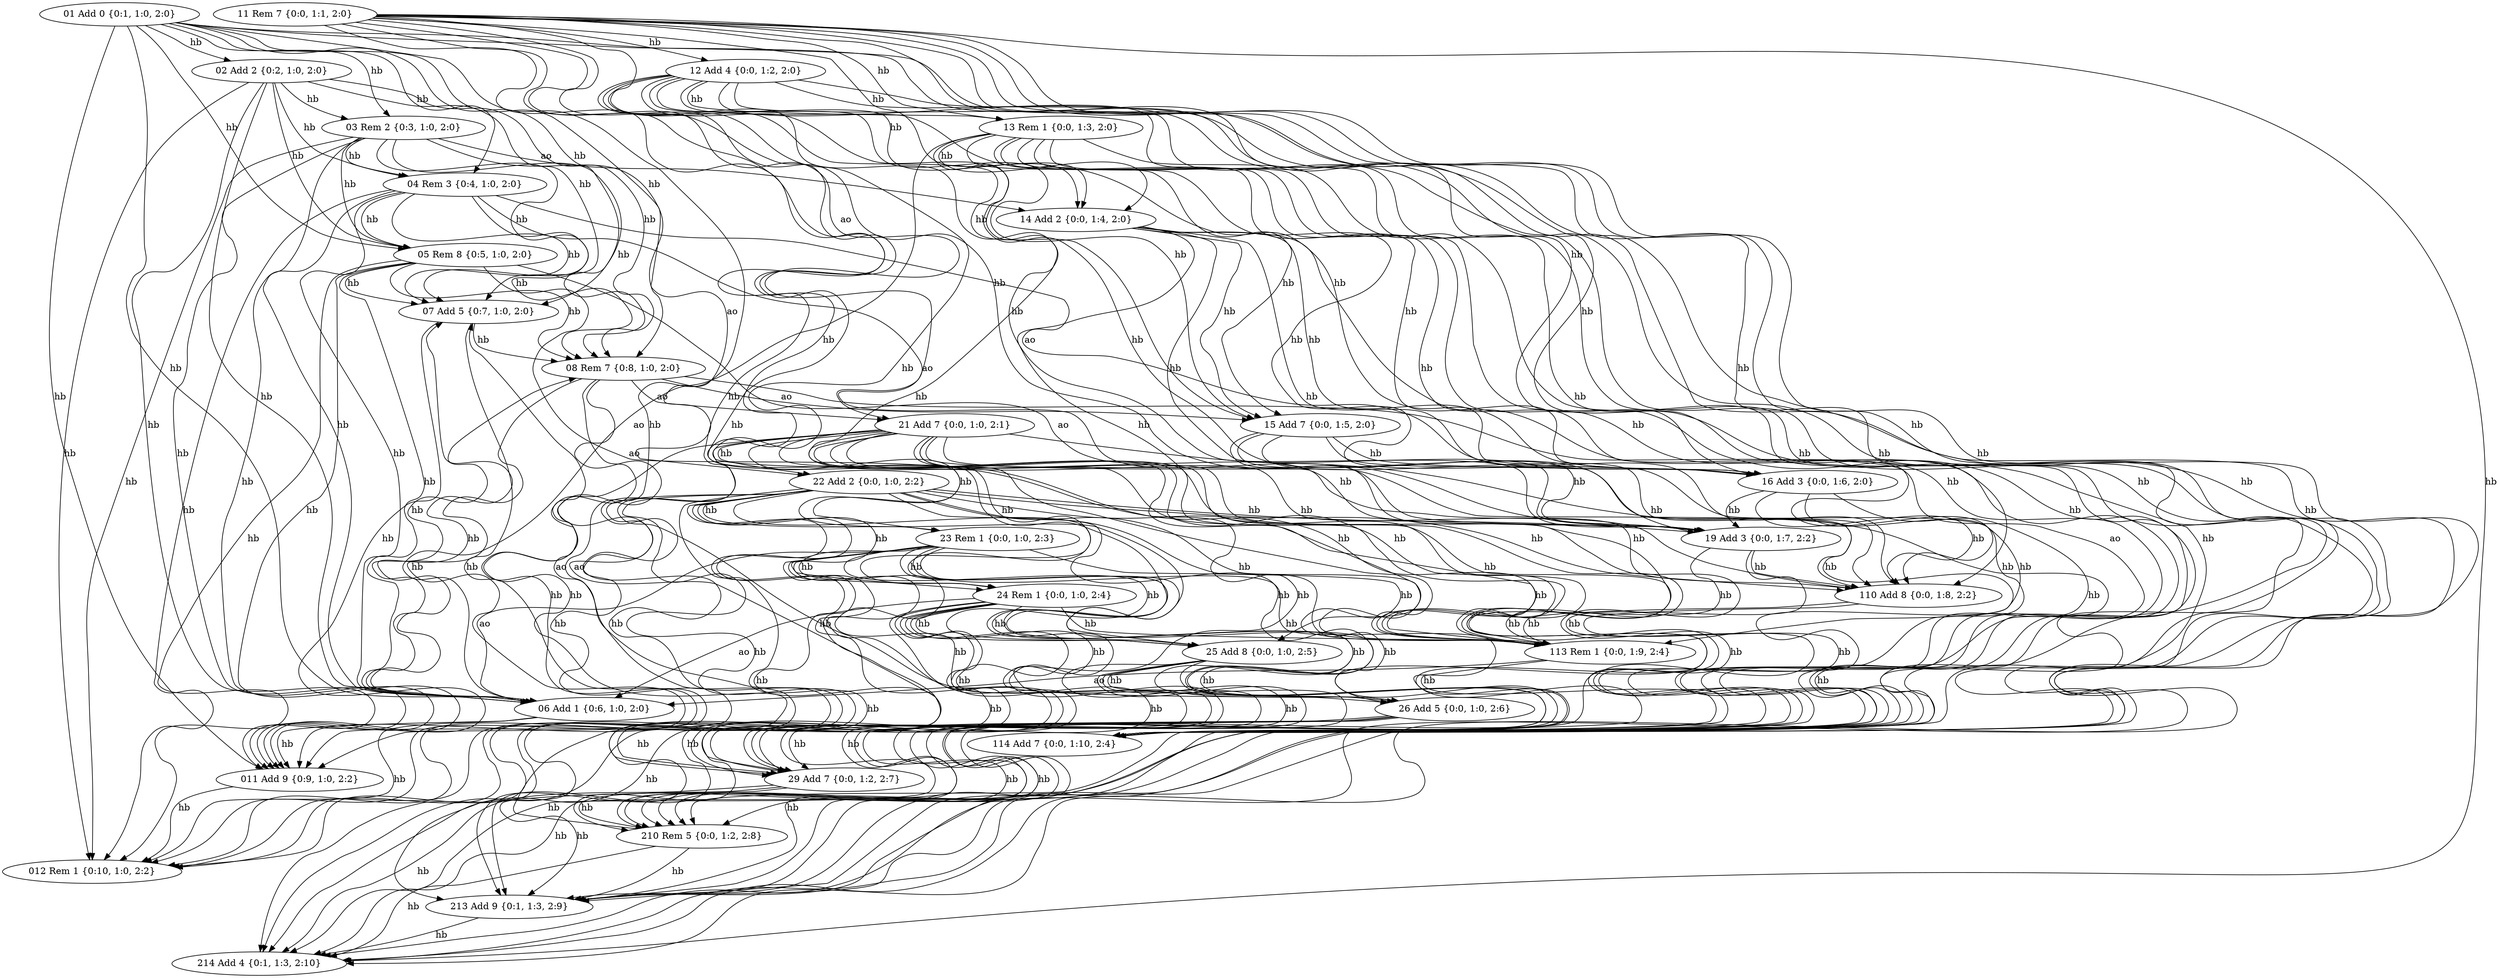 strict digraph {


	"07" [ label="07 Add 5 {0:7, 1:0, 2:0}",  weight=0 ];

	"07" -> "08" [ id="0708", label="hb",  weight=0 ];

	"07" -> "011" [ id="07011", label="hb",  weight=0 ];

	"07" -> "012" [ id="07012", label="hb",  weight=0 ];

	"29" [ label="29 Add 7 {0:0, 1:2, 2:7}",  weight=0 ];

	"29" -> "210" [ id="29210", label="hb",  weight=0 ];

	"29" -> "213" [ id="29213", label="hb",  weight=0 ];

	"29" -> "214" [ id="29214", label="hb",  weight=0 ];

	"13" [ label="13 Rem 1 {0:0, 1:3, 2:0}",  weight=0 ];

	"13" -> "16" [ id="1316", label="hb",  weight=0 ];

	"13" -> "19" [ id="1319", label="hb",  weight=0 ];

	"13" -> "110" [ id="13110", label="hb",  weight=0 ];

	"13" -> "114" [ id="13114", label="hb",  weight=0 ];

	"13" -> "15" [ id="1315", label="hb",  weight=0 ];

	"13" -> "06" [ id="1306", label="ao",  weight=0 ];

	"13" -> "113" [ id="13113", label="hb",  weight=0 ];

	"13" -> "214" [ id="13214", label="hb",  weight=0 ];

	"13" -> "14" [ id="1314", label="hb",  weight=0 ];

	"13" -> "213" [ id="13213", label="hb",  weight=0 ];

	"114" [ label="114 Add 7 {0:0, 1:10, 2:4}",  weight=0 ];

	"01" [ label="01 Add 0 {0:1, 1:0, 2:0}",  weight=0 ];

	"01" -> "011" [ id="01011", label="hb",  weight=0 ];

	"01" -> "08" [ id="0108", label="hb",  weight=0 ];

	"01" -> "05" [ id="0105", label="hb",  weight=0 ];

	"01" -> "02" [ id="0102", label="hb",  weight=0 ];

	"01" -> "06" [ id="0106", label="hb",  weight=0 ];

	"01" -> "012" [ id="01012", label="hb",  weight=0 ];

	"01" -> "214" [ id="01214", label="hb",  weight=0 ];

	"01" -> "03" [ id="0103", label="hb",  weight=0 ];

	"01" -> "04" [ id="0104", label="hb",  weight=0 ];

	"01" -> "213" [ id="01213", label="hb",  weight=0 ];

	"01" -> "07" [ id="0107", label="hb",  weight=0 ];

	"213" [ label="213 Add 9 {0:1, 1:3, 2:9}",  weight=0 ];

	"213" -> "214" [ id="213214", label="hb",  weight=0 ];

	"19" [ label="19 Add 3 {0:0, 1:7, 2:2}",  weight=0 ];

	"19" -> "110" [ id="19110", label="hb",  weight=0 ];

	"19" -> "113" [ id="19113", label="hb",  weight=0 ];

	"19" -> "114" [ id="19114", label="hb",  weight=0 ];

	"11" [ label="11 Rem 7 {0:0, 1:1, 2:0}",  weight=0 ];

	"11" -> "21" [ id="1121", label="ao",  weight=0 ];

	"11" -> "14" [ id="1114", label="hb",  weight=0 ];

	"11" -> "210" [ id="11210", label="hb",  weight=0 ];

	"11" -> "110" [ id="11110", label="hb",  weight=0 ];

	"11" -> "15" [ id="1115", label="hb",  weight=0 ];

	"11" -> "213" [ id="11213", label="hb",  weight=0 ];

	"11" -> "114" [ id="11114", label="hb",  weight=0 ];

	"11" -> "29" [ id="1129", label="hb",  weight=0 ];

	"11" -> "16" [ id="1116", label="hb",  weight=0 ];

	"11" -> "12" [ id="1112", label="hb",  weight=0 ];

	"11" -> "13" [ id="1113", label="hb",  weight=0 ];

	"11" -> "19" [ id="1119", label="hb",  weight=0 ];

	"11" -> "113" [ id="11113", label="hb",  weight=0 ];

	"11" -> "214" [ id="11214", label="hb",  weight=0 ];

	"16" [ label="16 Add 3 {0:0, 1:6, 2:0}",  weight=0 ];

	"16" -> "19" [ id="1619", label="hb",  weight=0 ];

	"16" -> "110" [ id="16110", label="hb",  weight=0 ];

	"16" -> "113" [ id="16113", label="hb",  weight=0 ];

	"16" -> "114" [ id="16114", label="hb",  weight=0 ];

	"210" [ label="210 Rem 5 {0:0, 1:2, 2:8}",  weight=0 ];

	"210" -> "214" [ id="210214", label="hb",  weight=0 ];

	"210" -> "07" [ id="21007", label="ao",  weight=0 ];

	"210" -> "213" [ id="210213", label="hb",  weight=0 ];

	"21" [ label="21 Add 7 {0:0, 1:0, 2:1}",  weight=0 ];

	"21" -> "012" [ id="21012", label="hb",  weight=0 ];

	"21" -> "25" [ id="2125", label="hb",  weight=0 ];

	"21" -> "011" [ id="21011", label="hb",  weight=0 ];

	"21" -> "23" [ id="2123", label="hb",  weight=0 ];

	"21" -> "113" [ id="21113", label="hb",  weight=0 ];

	"21" -> "114" [ id="21114", label="hb",  weight=0 ];

	"21" -> "26" [ id="2126", label="hb",  weight=0 ];

	"21" -> "22" [ id="2122", label="hb",  weight=0 ];

	"21" -> "29" [ id="2129", label="hb",  weight=0 ];

	"21" -> "214" [ id="21214", label="hb",  weight=0 ];

	"21" -> "19" [ id="2119", label="hb",  weight=0 ];

	"21" -> "210" [ id="21210", label="hb",  weight=0 ];

	"21" -> "24" [ id="2124", label="hb",  weight=0 ];

	"21" -> "110" [ id="21110", label="hb",  weight=0 ];

	"21" -> "213" [ id="21213", label="hb",  weight=0 ];

	"05" [ label="05 Rem 8 {0:5, 1:0, 2:0}",  weight=0 ];

	"05" -> "110" [ id="05110", label="ao",  weight=0 ];

	"05" -> "06" [ id="0506", label="hb",  weight=0 ];

	"05" -> "07" [ id="0507", label="hb",  weight=0 ];

	"05" -> "08" [ id="0508", label="hb",  weight=0 ];

	"05" -> "011" [ id="05011", label="hb",  weight=0 ];

	"05" -> "012" [ id="05012", label="hb",  weight=0 ];

	"05" -> "25" [ id="0525", label="ao",  weight=0 ];

	"23" [ label="23 Rem 1 {0:0, 1:0, 2:3}",  weight=0 ];

	"23" -> "210" [ id="23210", label="hb",  weight=0 ];

	"23" -> "113" [ id="23113", label="hb",  weight=0 ];

	"23" -> "06" [ id="2306", label="ao",  weight=0 ];

	"23" -> "25" [ id="2325", label="hb",  weight=0 ];

	"23" -> "29" [ id="2329", label="hb",  weight=0 ];

	"23" -> "114" [ id="23114", label="hb",  weight=0 ];

	"23" -> "24" [ id="2324", label="hb",  weight=0 ];

	"23" -> "26" [ id="2326", label="hb",  weight=0 ];

	"23" -> "213" [ id="23213", label="hb",  weight=0 ];

	"23" -> "214" [ id="23214", label="hb",  weight=0 ];

	"08" [ label="08 Rem 7 {0:8, 1:0, 2:0}",  weight=0 ];

	"08" -> "15" [ id="0815", label="ao",  weight=0 ];

	"08" -> "29" [ id="0829", label="ao",  weight=0 ];

	"08" -> "114" [ id="08114", label="ao",  weight=0 ];

	"08" -> "21" [ id="0821", label="ao",  weight=0 ];

	"08" -> "011" [ id="08011", label="hb",  weight=0 ];

	"08" -> "012" [ id="08012", label="hb",  weight=0 ];

	"113" [ label="113 Rem 1 {0:0, 1:9, 2:4}",  weight=0 ];

	"113" -> "06" [ id="11306", label="ao",  weight=0 ];

	"113" -> "114" [ id="113114", label="hb",  weight=0 ];

	"14" [ label="14 Add 2 {0:0, 1:4, 2:0}",  weight=0 ];

	"14" -> "15" [ id="1415", label="hb",  weight=0 ];

	"14" -> "16" [ id="1416", label="hb",  weight=0 ];

	"14" -> "19" [ id="1419", label="hb",  weight=0 ];

	"14" -> "110" [ id="14110", label="hb",  weight=0 ];

	"14" -> "113" [ id="14113", label="hb",  weight=0 ];

	"14" -> "114" [ id="14114", label="hb",  weight=0 ];

	"26" [ label="26 Add 5 {0:0, 1:0, 2:6}",  weight=0 ];

	"26" -> "210" [ id="26210", label="hb",  weight=0 ];

	"26" -> "213" [ id="26213", label="hb",  weight=0 ];

	"26" -> "214" [ id="26214", label="hb",  weight=0 ];

	"26" -> "29" [ id="2629", label="hb",  weight=0 ];

	"15" [ label="15 Add 7 {0:0, 1:5, 2:0}",  weight=0 ];

	"15" -> "113" [ id="15113", label="hb",  weight=0 ];

	"15" -> "114" [ id="15114", label="hb",  weight=0 ];

	"15" -> "16" [ id="1516", label="hb",  weight=0 ];

	"15" -> "19" [ id="1519", label="hb",  weight=0 ];

	"15" -> "110" [ id="15110", label="hb",  weight=0 ];

	"06" [ label="06 Add 1 {0:6, 1:0, 2:0}",  weight=0 ];

	"06" -> "07" [ id="0607", label="hb",  weight=0 ];

	"06" -> "08" [ id="0608", label="hb",  weight=0 ];

	"06" -> "011" [ id="06011", label="hb",  weight=0 ];

	"06" -> "012" [ id="06012", label="hb",  weight=0 ];

	"24" [ label="24 Rem 1 {0:0, 1:0, 2:4}",  weight=0 ];

	"24" -> "210" [ id="24210", label="hb",  weight=0 ];

	"24" -> "113" [ id="24113", label="hb",  weight=0 ];

	"24" -> "26" [ id="2426", label="hb",  weight=0 ];

	"24" -> "29" [ id="2429", label="hb",  weight=0 ];

	"24" -> "114" [ id="24114", label="hb",  weight=0 ];

	"24" -> "06" [ id="2406", label="ao",  weight=0 ];

	"24" -> "25" [ id="2425", label="hb",  weight=0 ];

	"24" -> "213" [ id="24213", label="hb",  weight=0 ];

	"24" -> "214" [ id="24214", label="hb",  weight=0 ];

	"25" [ label="25 Add 8 {0:0, 1:0, 2:5}",  weight=0 ];

	"25" -> "213" [ id="25213", label="hb",  weight=0 ];

	"25" -> "214" [ id="25214", label="hb",  weight=0 ];

	"25" -> "26" [ id="2526", label="hb",  weight=0 ];

	"25" -> "29" [ id="2529", label="hb",  weight=0 ];

	"25" -> "210" [ id="25210", label="hb",  weight=0 ];

	"011" [ label="011 Add 9 {0:9, 1:0, 2:2}",  weight=0 ];

	"011" -> "012" [ id="011012", label="hb",  weight=0 ];

	"22" [ label="22 Add 2 {0:0, 1:0, 2:2}",  weight=0 ];

	"22" -> "26" [ id="2226", label="hb",  weight=0 ];

	"22" -> "011" [ id="22011", label="hb",  weight=0 ];

	"22" -> "25" [ id="2225", label="hb",  weight=0 ];

	"22" -> "213" [ id="22213", label="hb",  weight=0 ];

	"22" -> "012" [ id="22012", label="hb",  weight=0 ];

	"22" -> "214" [ id="22214", label="hb",  weight=0 ];

	"22" -> "23" [ id="2223", label="hb",  weight=0 ];

	"22" -> "210" [ id="22210", label="hb",  weight=0 ];

	"22" -> "19" [ id="2219", label="hb",  weight=0 ];

	"22" -> "110" [ id="22110", label="hb",  weight=0 ];

	"22" -> "114" [ id="22114", label="hb",  weight=0 ];

	"22" -> "29" [ id="2229", label="hb",  weight=0 ];

	"22" -> "24" [ id="2224", label="hb",  weight=0 ];

	"22" -> "113" [ id="22113", label="hb",  weight=0 ];

	"214" [ label="214 Add 4 {0:1, 1:3, 2:10}",  weight=0 ];

	"03" [ label="03 Rem 2 {0:3, 1:0, 2:0}",  weight=0 ];

	"03" -> "05" [ id="0305", label="hb",  weight=0 ];

	"03" -> "011" [ id="03011", label="hb",  weight=0 ];

	"03" -> "012" [ id="03012", label="hb",  weight=0 ];

	"03" -> "04" [ id="0304", label="hb",  weight=0 ];

	"03" -> "06" [ id="0306", label="hb",  weight=0 ];

	"03" -> "07" [ id="0307", label="hb",  weight=0 ];

	"03" -> "22" [ id="0322", label="ao",  weight=0 ];

	"03" -> "08" [ id="0308", label="hb",  weight=0 ];

	"03" -> "14" [ id="0314", label="ao",  weight=0 ];

	"04" [ label="04 Rem 3 {0:4, 1:0, 2:0}",  weight=0 ];

	"04" -> "012" [ id="04012", label="hb",  weight=0 ];

	"04" -> "16" [ id="0416", label="ao",  weight=0 ];

	"04" -> "19" [ id="0419", label="ao",  weight=0 ];

	"04" -> "05" [ id="0405", label="hb",  weight=0 ];

	"04" -> "06" [ id="0406", label="hb",  weight=0 ];

	"04" -> "07" [ id="0407", label="hb",  weight=0 ];

	"04" -> "08" [ id="0408", label="hb",  weight=0 ];

	"04" -> "011" [ id="04011", label="hb",  weight=0 ];

	"012" [ label="012 Rem 1 {0:10, 1:0, 2:2}",  weight=0 ];

	"02" [ label="02 Add 2 {0:2, 1:0, 2:0}",  weight=0 ];

	"02" -> "04" [ id="0204", label="hb",  weight=0 ];

	"02" -> "05" [ id="0205", label="hb",  weight=0 ];

	"02" -> "06" [ id="0206", label="hb",  weight=0 ];

	"02" -> "07" [ id="0207", label="hb",  weight=0 ];

	"02" -> "08" [ id="0208", label="hb",  weight=0 ];

	"02" -> "011" [ id="02011", label="hb",  weight=0 ];

	"02" -> "012" [ id="02012", label="hb",  weight=0 ];

	"02" -> "03" [ id="0203", label="hb",  weight=0 ];

	"12" [ label="12 Add 4 {0:0, 1:2, 2:0}",  weight=0 ];

	"12" -> "210" [ id="12210", label="hb",  weight=0 ];

	"12" -> "13" [ id="1213", label="hb",  weight=0 ];

	"12" -> "15" [ id="1215", label="hb",  weight=0 ];

	"12" -> "214" [ id="12214", label="hb",  weight=0 ];

	"12" -> "14" [ id="1214", label="hb",  weight=0 ];

	"12" -> "110" [ id="12110", label="hb",  weight=0 ];

	"12" -> "213" [ id="12213", label="hb",  weight=0 ];

	"12" -> "16" [ id="1216", label="hb",  weight=0 ];

	"12" -> "29" [ id="1229", label="hb",  weight=0 ];

	"12" -> "113" [ id="12113", label="hb",  weight=0 ];

	"12" -> "114" [ id="12114", label="hb",  weight=0 ];

	"12" -> "19" [ id="1219", label="hb",  weight=0 ];

	"110" [ label="110 Add 8 {0:0, 1:8, 2:2}",  weight=0 ];

	"110" -> "113" [ id="110113", label="hb",  weight=0 ];

	"110" -> "114" [ id="110114", label="hb",  weight=0 ];

}
